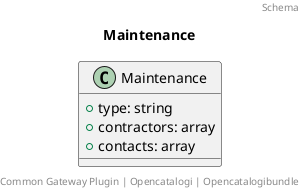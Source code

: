 @startuml
title: Maintenance
footer: Common Gateway Plugin | Opencatalogi | Opencatalogibundle 
header: Schema

class Maintenance {
  + type: string
  + contractors: array
  + contacts: array
}
@enduml
